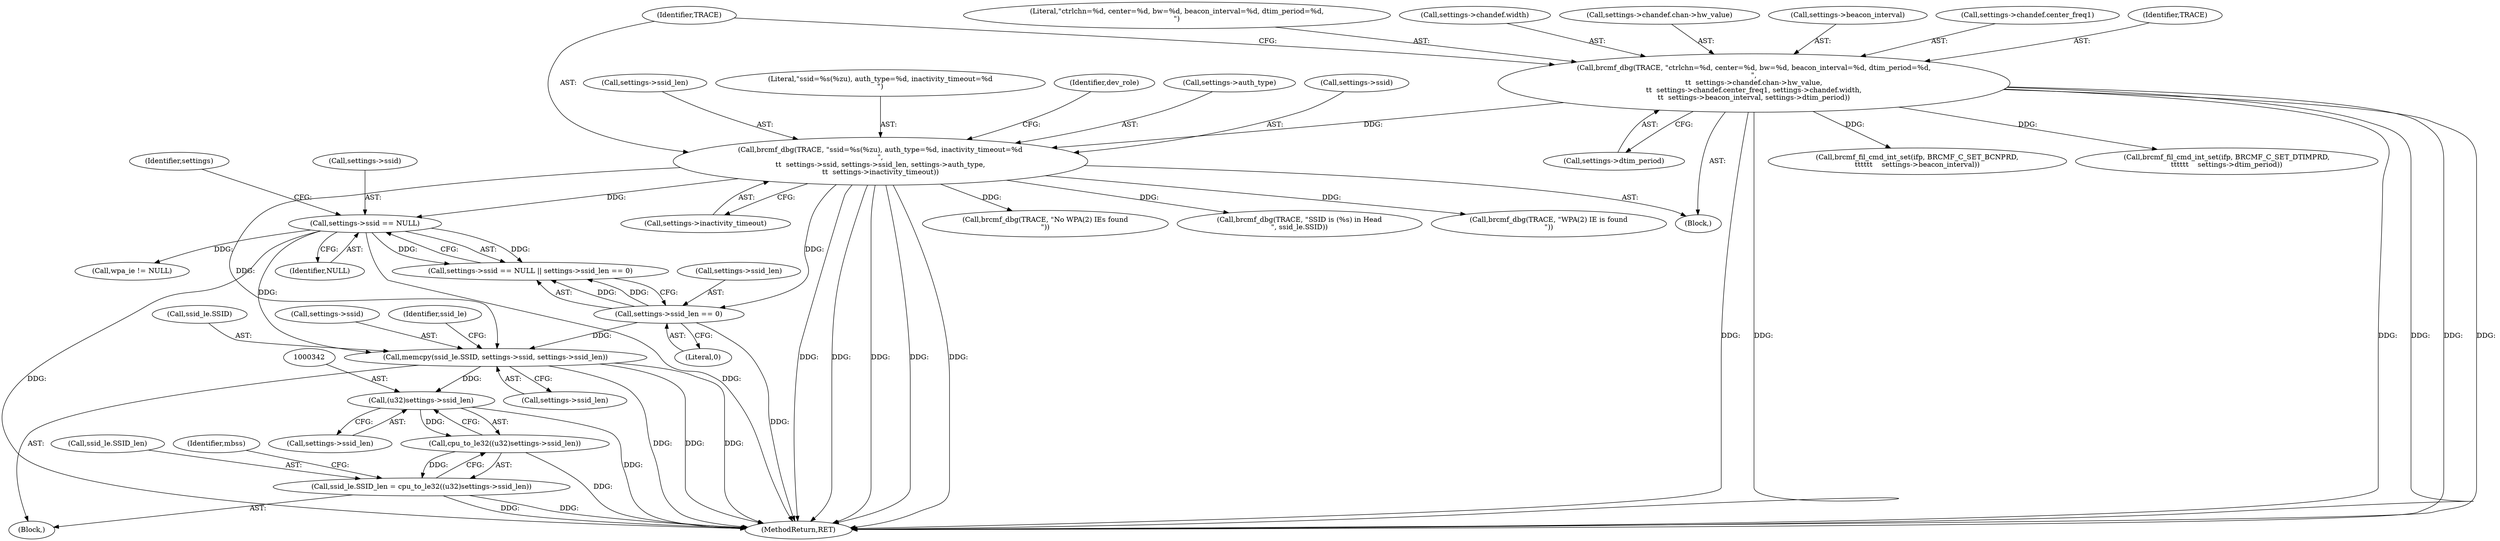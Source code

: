 digraph "0_linux_ded89912156b1a47d940a0c954c43afbabd0c42c@API" {
"1000326" [label="(Call,memcpy(ssid_le.SSID, settings->ssid, settings->ssid_len))"];
"1000251" [label="(Call,settings->ssid == NULL)"];
"1000181" [label="(Call,brcmf_dbg(TRACE, \"ssid=%s(%zu), auth_type=%d, inactivity_timeout=%d\n\",\n\t\t  settings->ssid, settings->ssid_len, settings->auth_type,\n\t\t  settings->inactivity_timeout))"];
"1000155" [label="(Call,brcmf_dbg(TRACE, \"ctrlchn=%d, center=%d, bw=%d, beacon_interval=%d, dtim_period=%d,\n\",\n\t\t  settings->chandef.chan->hw_value,\n\t\t  settings->chandef.center_freq1, settings->chandef.width,\n\t\t  settings->beacon_interval, settings->dtim_period))"];
"1000256" [label="(Call,settings->ssid_len == 0)"];
"1000341" [label="(Call,(u32)settings->ssid_len)"];
"1000340" [label="(Call,cpu_to_le32((u32)settings->ssid_len))"];
"1000336" [label="(Call,ssid_le.SSID_len = cpu_to_le32((u32)settings->ssid_len))"];
"1000255" [label="(Identifier,NULL)"];
"1000258" [label="(Identifier,settings)"];
"1000116" [label="(Block,)"];
"1000330" [label="(Call,settings->ssid)"];
"1000190" [label="(Call,settings->auth_type)"];
"1000338" [label="(Identifier,ssid_le)"];
"1000336" [label="(Call,ssid_le.SSID_len = cpu_to_le32((u32)settings->ssid_len))"];
"1000156" [label="(Identifier,TRACE)"];
"1000348" [label="(Identifier,mbss)"];
"1000436" [label="(Call,brcmf_dbg(TRACE, \"No WPA(2) IEs found\n\"))"];
"1000389" [label="(Call,wpa_ie != NULL)"];
"1000184" [label="(Call,settings->ssid)"];
"1000252" [label="(Call,settings->ssid)"];
"1000343" [label="(Call,settings->ssid_len)"];
"1000155" [label="(Call,brcmf_dbg(TRACE, \"ctrlchn=%d, center=%d, bw=%d, beacon_interval=%d, dtim_period=%d,\n\",\n\t\t  settings->chandef.chan->hw_value,\n\t\t  settings->chandef.center_freq1, settings->chandef.width,\n\t\t  settings->beacon_interval, settings->dtim_period))"];
"1000333" [label="(Call,settings->ssid_len)"];
"1000182" [label="(Identifier,TRACE)"];
"1000484" [label="(Call,brcmf_fil_cmd_int_set(ifp, BRCMF_C_SET_BCNPRD,\n\t\t\t\t\t\t    settings->beacon_interval))"];
"1000257" [label="(Call,settings->ssid_len)"];
"1000337" [label="(Call,ssid_le.SSID_len)"];
"1000251" [label="(Call,settings->ssid == NULL)"];
"1000256" [label="(Call,settings->ssid_len == 0)"];
"1000187" [label="(Call,settings->ssid_len)"];
"1000250" [label="(Call,settings->ssid == NULL || settings->ssid_len == 0)"];
"1000327" [label="(Call,ssid_le.SSID)"];
"1000814" [label="(MethodReturn,RET)"];
"1000157" [label="(Literal,\"ctrlchn=%d, center=%d, bw=%d, beacon_interval=%d, dtim_period=%d,\n\")"];
"1000183" [label="(Literal,\"ssid=%s(%zu), auth_type=%d, inactivity_timeout=%d\n\")"];
"1000197" [label="(Identifier,dev_role)"];
"1000341" [label="(Call,(u32)settings->ssid_len)"];
"1000178" [label="(Call,settings->dtim_period)"];
"1000318" [label="(Call,brcmf_dbg(TRACE, \"SSID is (%s) in Head\n\", ssid_le.SSID))"];
"1000170" [label="(Call,settings->chandef.width)"];
"1000260" [label="(Literal,0)"];
"1000326" [label="(Call,memcpy(ssid_le.SSID, settings->ssid, settings->ssid_len))"];
"1000158" [label="(Call,settings->chandef.chan->hw_value)"];
"1000175" [label="(Call,settings->beacon_interval)"];
"1000340" [label="(Call,cpu_to_le32((u32)settings->ssid_len))"];
"1000325" [label="(Block,)"];
"1000396" [label="(Call,brcmf_dbg(TRACE, \"WPA(2) IE is found\n\"))"];
"1000506" [label="(Call,brcmf_fil_cmd_int_set(ifp, BRCMF_C_SET_DTIMPRD,\n\t\t\t\t\t\t    settings->dtim_period))"];
"1000181" [label="(Call,brcmf_dbg(TRACE, \"ssid=%s(%zu), auth_type=%d, inactivity_timeout=%d\n\",\n\t\t  settings->ssid, settings->ssid_len, settings->auth_type,\n\t\t  settings->inactivity_timeout))"];
"1000193" [label="(Call,settings->inactivity_timeout)"];
"1000165" [label="(Call,settings->chandef.center_freq1)"];
"1000326" -> "1000325"  [label="AST: "];
"1000326" -> "1000333"  [label="CFG: "];
"1000327" -> "1000326"  [label="AST: "];
"1000330" -> "1000326"  [label="AST: "];
"1000333" -> "1000326"  [label="AST: "];
"1000338" -> "1000326"  [label="CFG: "];
"1000326" -> "1000814"  [label="DDG: "];
"1000326" -> "1000814"  [label="DDG: "];
"1000326" -> "1000814"  [label="DDG: "];
"1000251" -> "1000326"  [label="DDG: "];
"1000181" -> "1000326"  [label="DDG: "];
"1000256" -> "1000326"  [label="DDG: "];
"1000326" -> "1000341"  [label="DDG: "];
"1000251" -> "1000250"  [label="AST: "];
"1000251" -> "1000255"  [label="CFG: "];
"1000252" -> "1000251"  [label="AST: "];
"1000255" -> "1000251"  [label="AST: "];
"1000258" -> "1000251"  [label="CFG: "];
"1000250" -> "1000251"  [label="CFG: "];
"1000251" -> "1000814"  [label="DDG: "];
"1000251" -> "1000814"  [label="DDG: "];
"1000251" -> "1000250"  [label="DDG: "];
"1000251" -> "1000250"  [label="DDG: "];
"1000181" -> "1000251"  [label="DDG: "];
"1000251" -> "1000389"  [label="DDG: "];
"1000181" -> "1000116"  [label="AST: "];
"1000181" -> "1000193"  [label="CFG: "];
"1000182" -> "1000181"  [label="AST: "];
"1000183" -> "1000181"  [label="AST: "];
"1000184" -> "1000181"  [label="AST: "];
"1000187" -> "1000181"  [label="AST: "];
"1000190" -> "1000181"  [label="AST: "];
"1000193" -> "1000181"  [label="AST: "];
"1000197" -> "1000181"  [label="CFG: "];
"1000181" -> "1000814"  [label="DDG: "];
"1000181" -> "1000814"  [label="DDG: "];
"1000181" -> "1000814"  [label="DDG: "];
"1000181" -> "1000814"  [label="DDG: "];
"1000181" -> "1000814"  [label="DDG: "];
"1000155" -> "1000181"  [label="DDG: "];
"1000181" -> "1000256"  [label="DDG: "];
"1000181" -> "1000318"  [label="DDG: "];
"1000181" -> "1000396"  [label="DDG: "];
"1000181" -> "1000436"  [label="DDG: "];
"1000155" -> "1000116"  [label="AST: "];
"1000155" -> "1000178"  [label="CFG: "];
"1000156" -> "1000155"  [label="AST: "];
"1000157" -> "1000155"  [label="AST: "];
"1000158" -> "1000155"  [label="AST: "];
"1000165" -> "1000155"  [label="AST: "];
"1000170" -> "1000155"  [label="AST: "];
"1000175" -> "1000155"  [label="AST: "];
"1000178" -> "1000155"  [label="AST: "];
"1000182" -> "1000155"  [label="CFG: "];
"1000155" -> "1000814"  [label="DDG: "];
"1000155" -> "1000814"  [label="DDG: "];
"1000155" -> "1000814"  [label="DDG: "];
"1000155" -> "1000814"  [label="DDG: "];
"1000155" -> "1000814"  [label="DDG: "];
"1000155" -> "1000814"  [label="DDG: "];
"1000155" -> "1000484"  [label="DDG: "];
"1000155" -> "1000506"  [label="DDG: "];
"1000256" -> "1000250"  [label="AST: "];
"1000256" -> "1000260"  [label="CFG: "];
"1000257" -> "1000256"  [label="AST: "];
"1000260" -> "1000256"  [label="AST: "];
"1000250" -> "1000256"  [label="CFG: "];
"1000256" -> "1000814"  [label="DDG: "];
"1000256" -> "1000250"  [label="DDG: "];
"1000256" -> "1000250"  [label="DDG: "];
"1000341" -> "1000340"  [label="AST: "];
"1000341" -> "1000343"  [label="CFG: "];
"1000342" -> "1000341"  [label="AST: "];
"1000343" -> "1000341"  [label="AST: "];
"1000340" -> "1000341"  [label="CFG: "];
"1000341" -> "1000814"  [label="DDG: "];
"1000341" -> "1000340"  [label="DDG: "];
"1000340" -> "1000336"  [label="AST: "];
"1000336" -> "1000340"  [label="CFG: "];
"1000340" -> "1000814"  [label="DDG: "];
"1000340" -> "1000336"  [label="DDG: "];
"1000336" -> "1000325"  [label="AST: "];
"1000337" -> "1000336"  [label="AST: "];
"1000348" -> "1000336"  [label="CFG: "];
"1000336" -> "1000814"  [label="DDG: "];
"1000336" -> "1000814"  [label="DDG: "];
}
